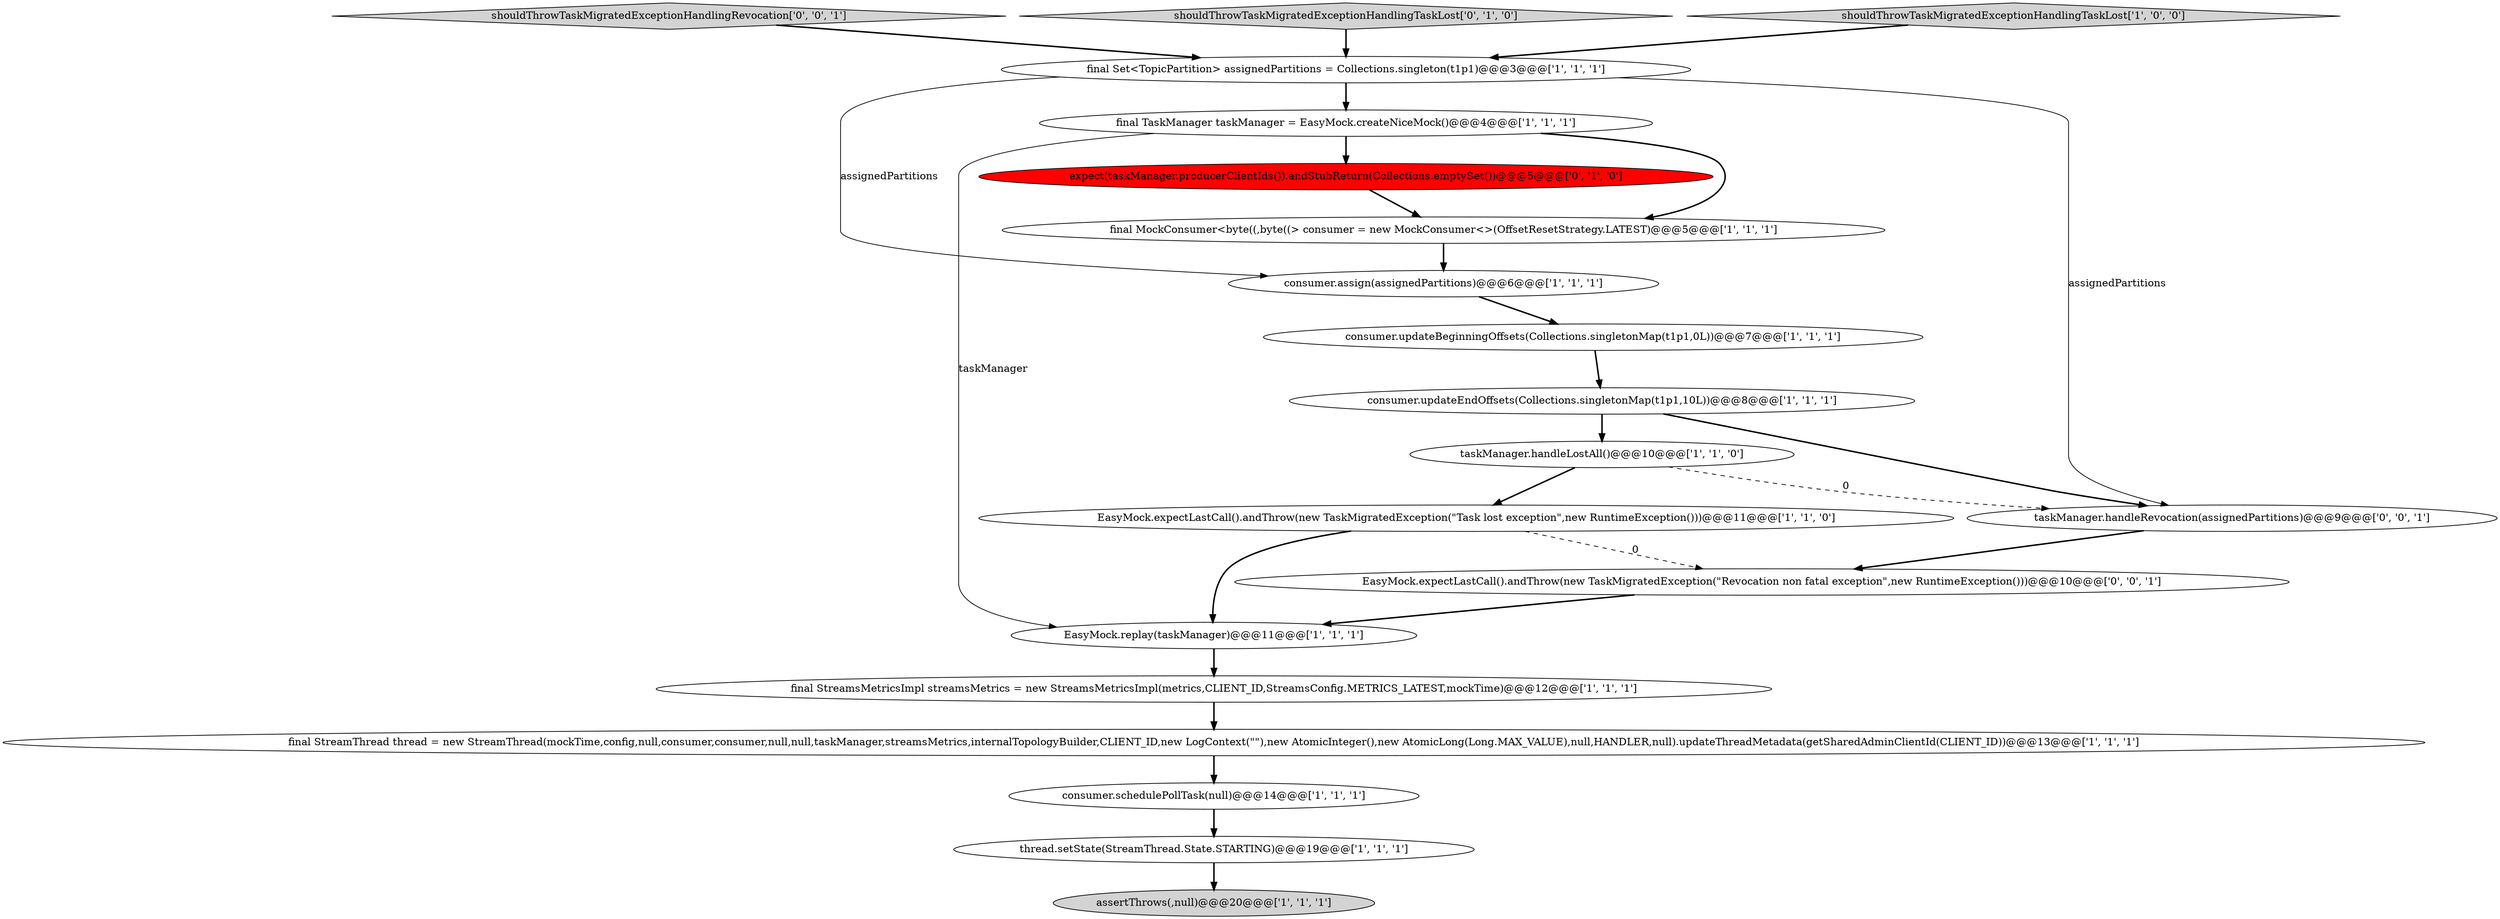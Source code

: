 digraph {
14 [style = filled, label = "final Set<TopicPartition> assignedPartitions = Collections.singleton(t1p1)@@@3@@@['1', '1', '1']", fillcolor = white, shape = ellipse image = "AAA0AAABBB1BBB"];
16 [style = filled, label = "expect(taskManager.producerClientIds()).andStubReturn(Collections.emptySet())@@@5@@@['0', '1', '0']", fillcolor = red, shape = ellipse image = "AAA1AAABBB2BBB"];
18 [style = filled, label = "shouldThrowTaskMigratedExceptionHandlingRevocation['0', '0', '1']", fillcolor = lightgray, shape = diamond image = "AAA0AAABBB3BBB"];
7 [style = filled, label = "EasyMock.replay(taskManager)@@@11@@@['1', '1', '1']", fillcolor = white, shape = ellipse image = "AAA0AAABBB1BBB"];
15 [style = filled, label = "shouldThrowTaskMigratedExceptionHandlingTaskLost['0', '1', '0']", fillcolor = lightgray, shape = diamond image = "AAA0AAABBB2BBB"];
6 [style = filled, label = "final StreamsMetricsImpl streamsMetrics = new StreamsMetricsImpl(metrics,CLIENT_ID,StreamsConfig.METRICS_LATEST,mockTime)@@@12@@@['1', '1', '1']", fillcolor = white, shape = ellipse image = "AAA0AAABBB1BBB"];
4 [style = filled, label = "consumer.assign(assignedPartitions)@@@6@@@['1', '1', '1']", fillcolor = white, shape = ellipse image = "AAA0AAABBB1BBB"];
3 [style = filled, label = "shouldThrowTaskMigratedExceptionHandlingTaskLost['1', '0', '0']", fillcolor = lightgray, shape = diamond image = "AAA0AAABBB1BBB"];
0 [style = filled, label = "taskManager.handleLostAll()@@@10@@@['1', '1', '0']", fillcolor = white, shape = ellipse image = "AAA0AAABBB1BBB"];
8 [style = filled, label = "consumer.updateEndOffsets(Collections.singletonMap(t1p1,10L))@@@8@@@['1', '1', '1']", fillcolor = white, shape = ellipse image = "AAA0AAABBB1BBB"];
10 [style = filled, label = "thread.setState(StreamThread.State.STARTING)@@@19@@@['1', '1', '1']", fillcolor = white, shape = ellipse image = "AAA0AAABBB1BBB"];
11 [style = filled, label = "final StreamThread thread = new StreamThread(mockTime,config,null,consumer,consumer,null,null,taskManager,streamsMetrics,internalTopologyBuilder,CLIENT_ID,new LogContext(\"\"),new AtomicInteger(),new AtomicLong(Long.MAX_VALUE),null,HANDLER,null).updateThreadMetadata(getSharedAdminClientId(CLIENT_ID))@@@13@@@['1', '1', '1']", fillcolor = white, shape = ellipse image = "AAA0AAABBB1BBB"];
19 [style = filled, label = "EasyMock.expectLastCall().andThrow(new TaskMigratedException(\"Revocation non fatal exception\",new RuntimeException()))@@@10@@@['0', '0', '1']", fillcolor = white, shape = ellipse image = "AAA0AAABBB3BBB"];
5 [style = filled, label = "consumer.updateBeginningOffsets(Collections.singletonMap(t1p1,0L))@@@7@@@['1', '1', '1']", fillcolor = white, shape = ellipse image = "AAA0AAABBB1BBB"];
1 [style = filled, label = "assertThrows(,null)@@@20@@@['1', '1', '1']", fillcolor = lightgray, shape = ellipse image = "AAA0AAABBB1BBB"];
2 [style = filled, label = "final MockConsumer<byte((,byte((> consumer = new MockConsumer<>(OffsetResetStrategy.LATEST)@@@5@@@['1', '1', '1']", fillcolor = white, shape = ellipse image = "AAA0AAABBB1BBB"];
12 [style = filled, label = "final TaskManager taskManager = EasyMock.createNiceMock()@@@4@@@['1', '1', '1']", fillcolor = white, shape = ellipse image = "AAA0AAABBB1BBB"];
17 [style = filled, label = "taskManager.handleRevocation(assignedPartitions)@@@9@@@['0', '0', '1']", fillcolor = white, shape = ellipse image = "AAA0AAABBB3BBB"];
13 [style = filled, label = "EasyMock.expectLastCall().andThrow(new TaskMigratedException(\"Task lost exception\",new RuntimeException()))@@@11@@@['1', '1', '0']", fillcolor = white, shape = ellipse image = "AAA0AAABBB1BBB"];
9 [style = filled, label = "consumer.schedulePollTask(null)@@@14@@@['1', '1', '1']", fillcolor = white, shape = ellipse image = "AAA0AAABBB1BBB"];
5->8 [style = bold, label=""];
0->13 [style = bold, label=""];
15->14 [style = bold, label=""];
14->17 [style = solid, label="assignedPartitions"];
14->4 [style = solid, label="assignedPartitions"];
3->14 [style = bold, label=""];
12->16 [style = bold, label=""];
9->10 [style = bold, label=""];
13->19 [style = dashed, label="0"];
16->2 [style = bold, label=""];
11->9 [style = bold, label=""];
2->4 [style = bold, label=""];
0->17 [style = dashed, label="0"];
17->19 [style = bold, label=""];
8->0 [style = bold, label=""];
8->17 [style = bold, label=""];
12->2 [style = bold, label=""];
13->7 [style = bold, label=""];
6->11 [style = bold, label=""];
14->12 [style = bold, label=""];
7->6 [style = bold, label=""];
12->7 [style = solid, label="taskManager"];
10->1 [style = bold, label=""];
4->5 [style = bold, label=""];
19->7 [style = bold, label=""];
18->14 [style = bold, label=""];
}
